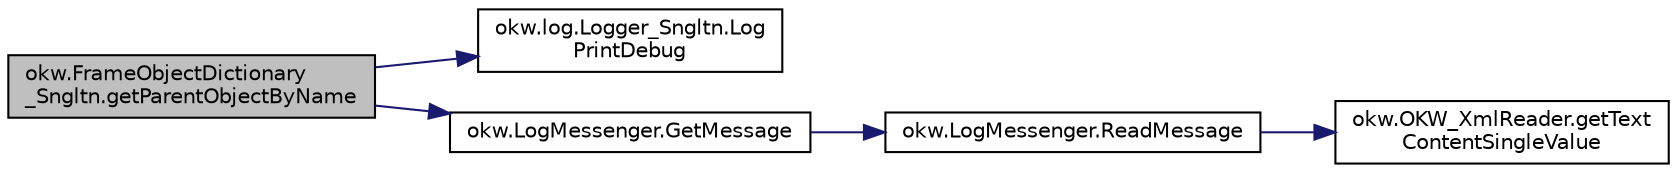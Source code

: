 digraph "okw.FrameObjectDictionary_Sngltn.getParentObjectByName"
{
 // INTERACTIVE_SVG=YES
 // LATEX_PDF_SIZE
  edge [fontname="Helvetica",fontsize="10",labelfontname="Helvetica",labelfontsize="10"];
  node [fontname="Helvetica",fontsize="10",shape=record];
  rankdir="LR";
  Node114 [label="okw.FrameObjectDictionary\l_Sngltn.getParentObjectByName",height=0.2,width=0.4,color="black", fillcolor="grey75", style="filled", fontcolor="black",tooltip="Die Methode liefert das Frame-Object des gegebenen FN eines Fensterobjektes zurück."];
  Node114 -> Node115 [color="midnightblue",fontsize="10",style="solid",fontname="Helvetica"];
  Node115 [label="okw.log.Logger_Sngltn.Log\lPrintDebug",height=0.2,width=0.4,color="black", fillcolor="white", style="filled",URL="$classokw_1_1log_1_1_logger___sngltn.html#a313f97c79ba4662d9daaf7f537dd02f4",tooltip="Loggt eine Nachricht."];
  Node114 -> Node116 [color="midnightblue",fontsize="10",style="solid",fontname="Helvetica"];
  Node116 [label="okw.LogMessenger.GetMessage",height=0.2,width=0.4,color="black", fillcolor="white", style="filled",URL="$classokw_1_1_log_messenger.html#af225d1f037d47b3b085175c09d78bdd2",tooltip="Holt die Log-Meldung für MethodeNmae/Textkey ohne weitere Parameter."];
  Node116 -> Node117 [color="midnightblue",fontsize="10",style="solid",fontname="Helvetica"];
  Node117 [label="okw.LogMessenger.ReadMessage",height=0.2,width=0.4,color="black", fillcolor="white", style="filled",URL="$classokw_1_1_log_messenger.html#a530cd6ab82ec82a04206a2e976ec06e3",tooltip="Interne Kernfunktion holt die Log-Meldung mit Platzhaltern aus der XML-Datei."];
  Node117 -> Node118 [color="midnightblue",fontsize="10",style="solid",fontname="Helvetica"];
  Node118 [label="okw.OKW_XmlReader.getText\lContentSingleValue",height=0.2,width=0.4,color="black", fillcolor="white", style="filled",URL="$classokw_1_1_o_k_w___xml_reader.html#ab920b5335a2e1429c14cc5f8e79f39eb",tooltip="Lies den TextContent eines Tag."];
}
